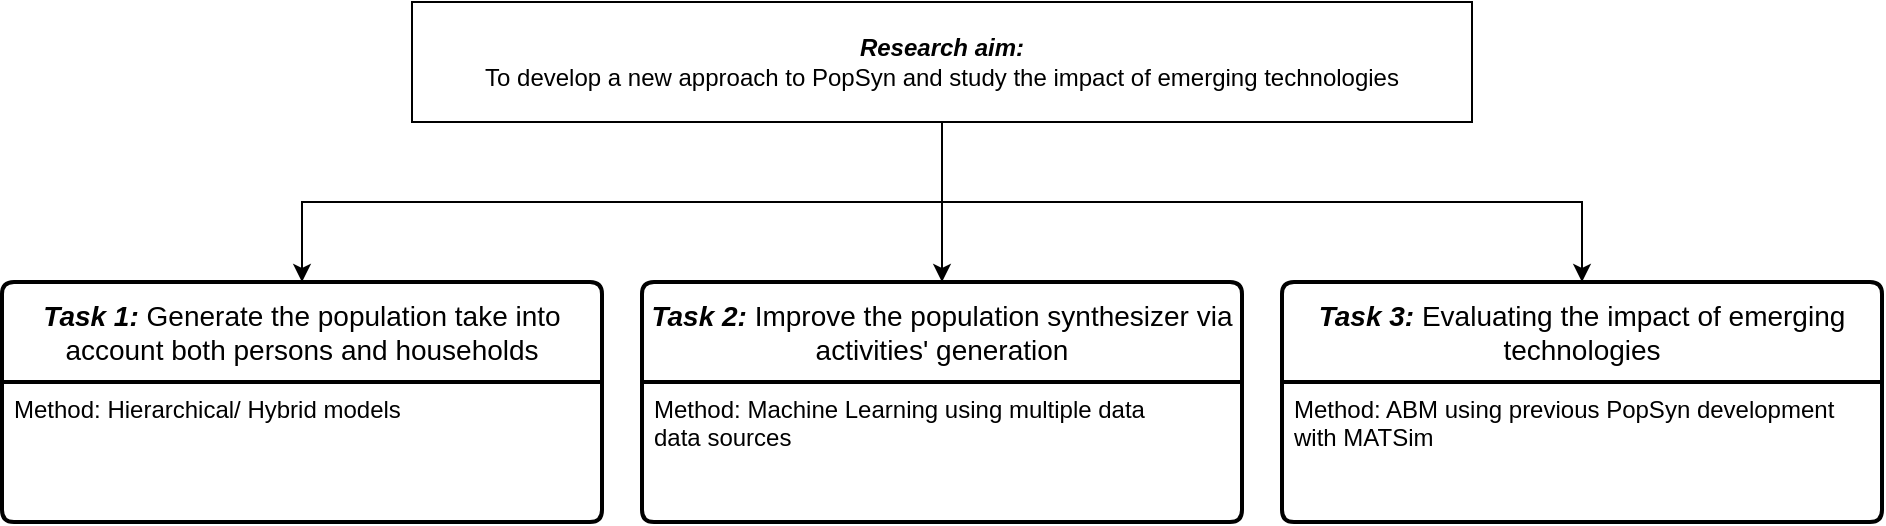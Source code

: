 <mxfile version="21.0.2" type="github">
  <diagram name="Page-1" id="MM2R8qyrStGVsI6Oqeew">
    <mxGraphModel dx="1796" dy="593" grid="1" gridSize="10" guides="1" tooltips="1" connect="1" arrows="1" fold="1" page="1" pageScale="1" pageWidth="827" pageHeight="1169" math="0" shadow="0">
      <root>
        <mxCell id="0" />
        <mxCell id="1" parent="0" />
        <mxCell id="1y8b1ZVUHF6cR52BnwD--20" style="edgeStyle=orthogonalEdgeStyle;rounded=0;orthogonalLoop=1;jettySize=auto;html=1;entryX=0.5;entryY=0;entryDx=0;entryDy=0;" parent="1" source="1y8b1ZVUHF6cR52BnwD--1" target="1y8b1ZVUHF6cR52BnwD--10" edge="1">
          <mxGeometry relative="1" as="geometry" />
        </mxCell>
        <mxCell id="1y8b1ZVUHF6cR52BnwD--21" style="edgeStyle=orthogonalEdgeStyle;rounded=0;orthogonalLoop=1;jettySize=auto;html=1;entryX=0.5;entryY=0;entryDx=0;entryDy=0;" parent="1" source="1y8b1ZVUHF6cR52BnwD--1" target="1y8b1ZVUHF6cR52BnwD--12" edge="1">
          <mxGeometry relative="1" as="geometry" />
        </mxCell>
        <mxCell id="1y8b1ZVUHF6cR52BnwD--22" style="edgeStyle=orthogonalEdgeStyle;rounded=0;orthogonalLoop=1;jettySize=auto;html=1;entryX=0.5;entryY=0;entryDx=0;entryDy=0;" parent="1" source="1y8b1ZVUHF6cR52BnwD--1" target="1y8b1ZVUHF6cR52BnwD--15" edge="1">
          <mxGeometry relative="1" as="geometry" />
        </mxCell>
        <mxCell id="1y8b1ZVUHF6cR52BnwD--1" value="&lt;b&gt;&lt;i&gt;Research aim:&lt;/i&gt;&lt;/b&gt;&lt;br&gt;To develop a new approach to PopSyn and study the impact of emerging technologies" style="rounded=0;whiteSpace=wrap;html=1;" parent="1" vertex="1">
          <mxGeometry x="125" y="150" width="530" height="60" as="geometry" />
        </mxCell>
        <mxCell id="1y8b1ZVUHF6cR52BnwD--10" value="&lt;b&gt;&lt;i&gt;Task 1:&lt;/i&gt;&lt;/b&gt; Generate the population take into account both persons and households" style="swimlane;childLayout=stackLayout;horizontal=1;startSize=50;horizontalStack=0;rounded=1;fontSize=14;fontStyle=0;strokeWidth=2;resizeParent=0;resizeLast=1;shadow=0;dashed=0;align=center;arcSize=4;whiteSpace=wrap;html=1;" parent="1" vertex="1">
          <mxGeometry x="-80" y="290" width="300" height="120" as="geometry" />
        </mxCell>
        <mxCell id="1y8b1ZVUHF6cR52BnwD--11" value="Method: Hierarchical/ Hybrid models" style="align=left;strokeColor=none;fillColor=none;spacingLeft=4;fontSize=12;verticalAlign=top;resizable=0;rotatable=0;part=1;html=1;" parent="1y8b1ZVUHF6cR52BnwD--10" vertex="1">
          <mxGeometry y="50" width="300" height="70" as="geometry" />
        </mxCell>
        <mxCell id="1y8b1ZVUHF6cR52BnwD--12" value="&lt;b&gt;&lt;i&gt;Task 2:&lt;/i&gt;&lt;/b&gt; Improve the population synthesizer via activities&#39; generation" style="swimlane;childLayout=stackLayout;horizontal=1;startSize=50;horizontalStack=0;rounded=1;fontSize=14;fontStyle=0;strokeWidth=2;resizeParent=0;resizeLast=1;shadow=0;dashed=0;align=center;arcSize=4;whiteSpace=wrap;html=1;" parent="1" vertex="1">
          <mxGeometry x="240" y="290" width="300" height="120" as="geometry" />
        </mxCell>
        <mxCell id="1y8b1ZVUHF6cR52BnwD--13" value="Method: Machine Learning using multiple data&lt;br&gt;data sources" style="align=left;strokeColor=none;fillColor=none;spacingLeft=4;fontSize=12;verticalAlign=top;resizable=0;rotatable=0;part=1;html=1;" parent="1y8b1ZVUHF6cR52BnwD--12" vertex="1">
          <mxGeometry y="50" width="300" height="70" as="geometry" />
        </mxCell>
        <mxCell id="1y8b1ZVUHF6cR52BnwD--15" value="&lt;b&gt;&lt;i&gt;Task 3:&lt;/i&gt;&lt;/b&gt; Evaluating the impact of emerging technologies" style="swimlane;childLayout=stackLayout;horizontal=1;startSize=50;horizontalStack=0;rounded=1;fontSize=14;fontStyle=0;strokeWidth=2;resizeParent=0;resizeLast=1;shadow=0;dashed=0;align=center;arcSize=4;whiteSpace=wrap;html=1;" parent="1" vertex="1">
          <mxGeometry x="560" y="290" width="300" height="120" as="geometry" />
        </mxCell>
        <mxCell id="1y8b1ZVUHF6cR52BnwD--16" value="Method: ABM using previous PopSyn development&lt;br&gt;with MATSim&amp;nbsp;&amp;nbsp;" style="align=left;strokeColor=none;fillColor=none;spacingLeft=4;fontSize=12;verticalAlign=top;resizable=0;rotatable=0;part=1;html=1;" parent="1y8b1ZVUHF6cR52BnwD--15" vertex="1">
          <mxGeometry y="50" width="300" height="70" as="geometry" />
        </mxCell>
      </root>
    </mxGraphModel>
  </diagram>
</mxfile>
